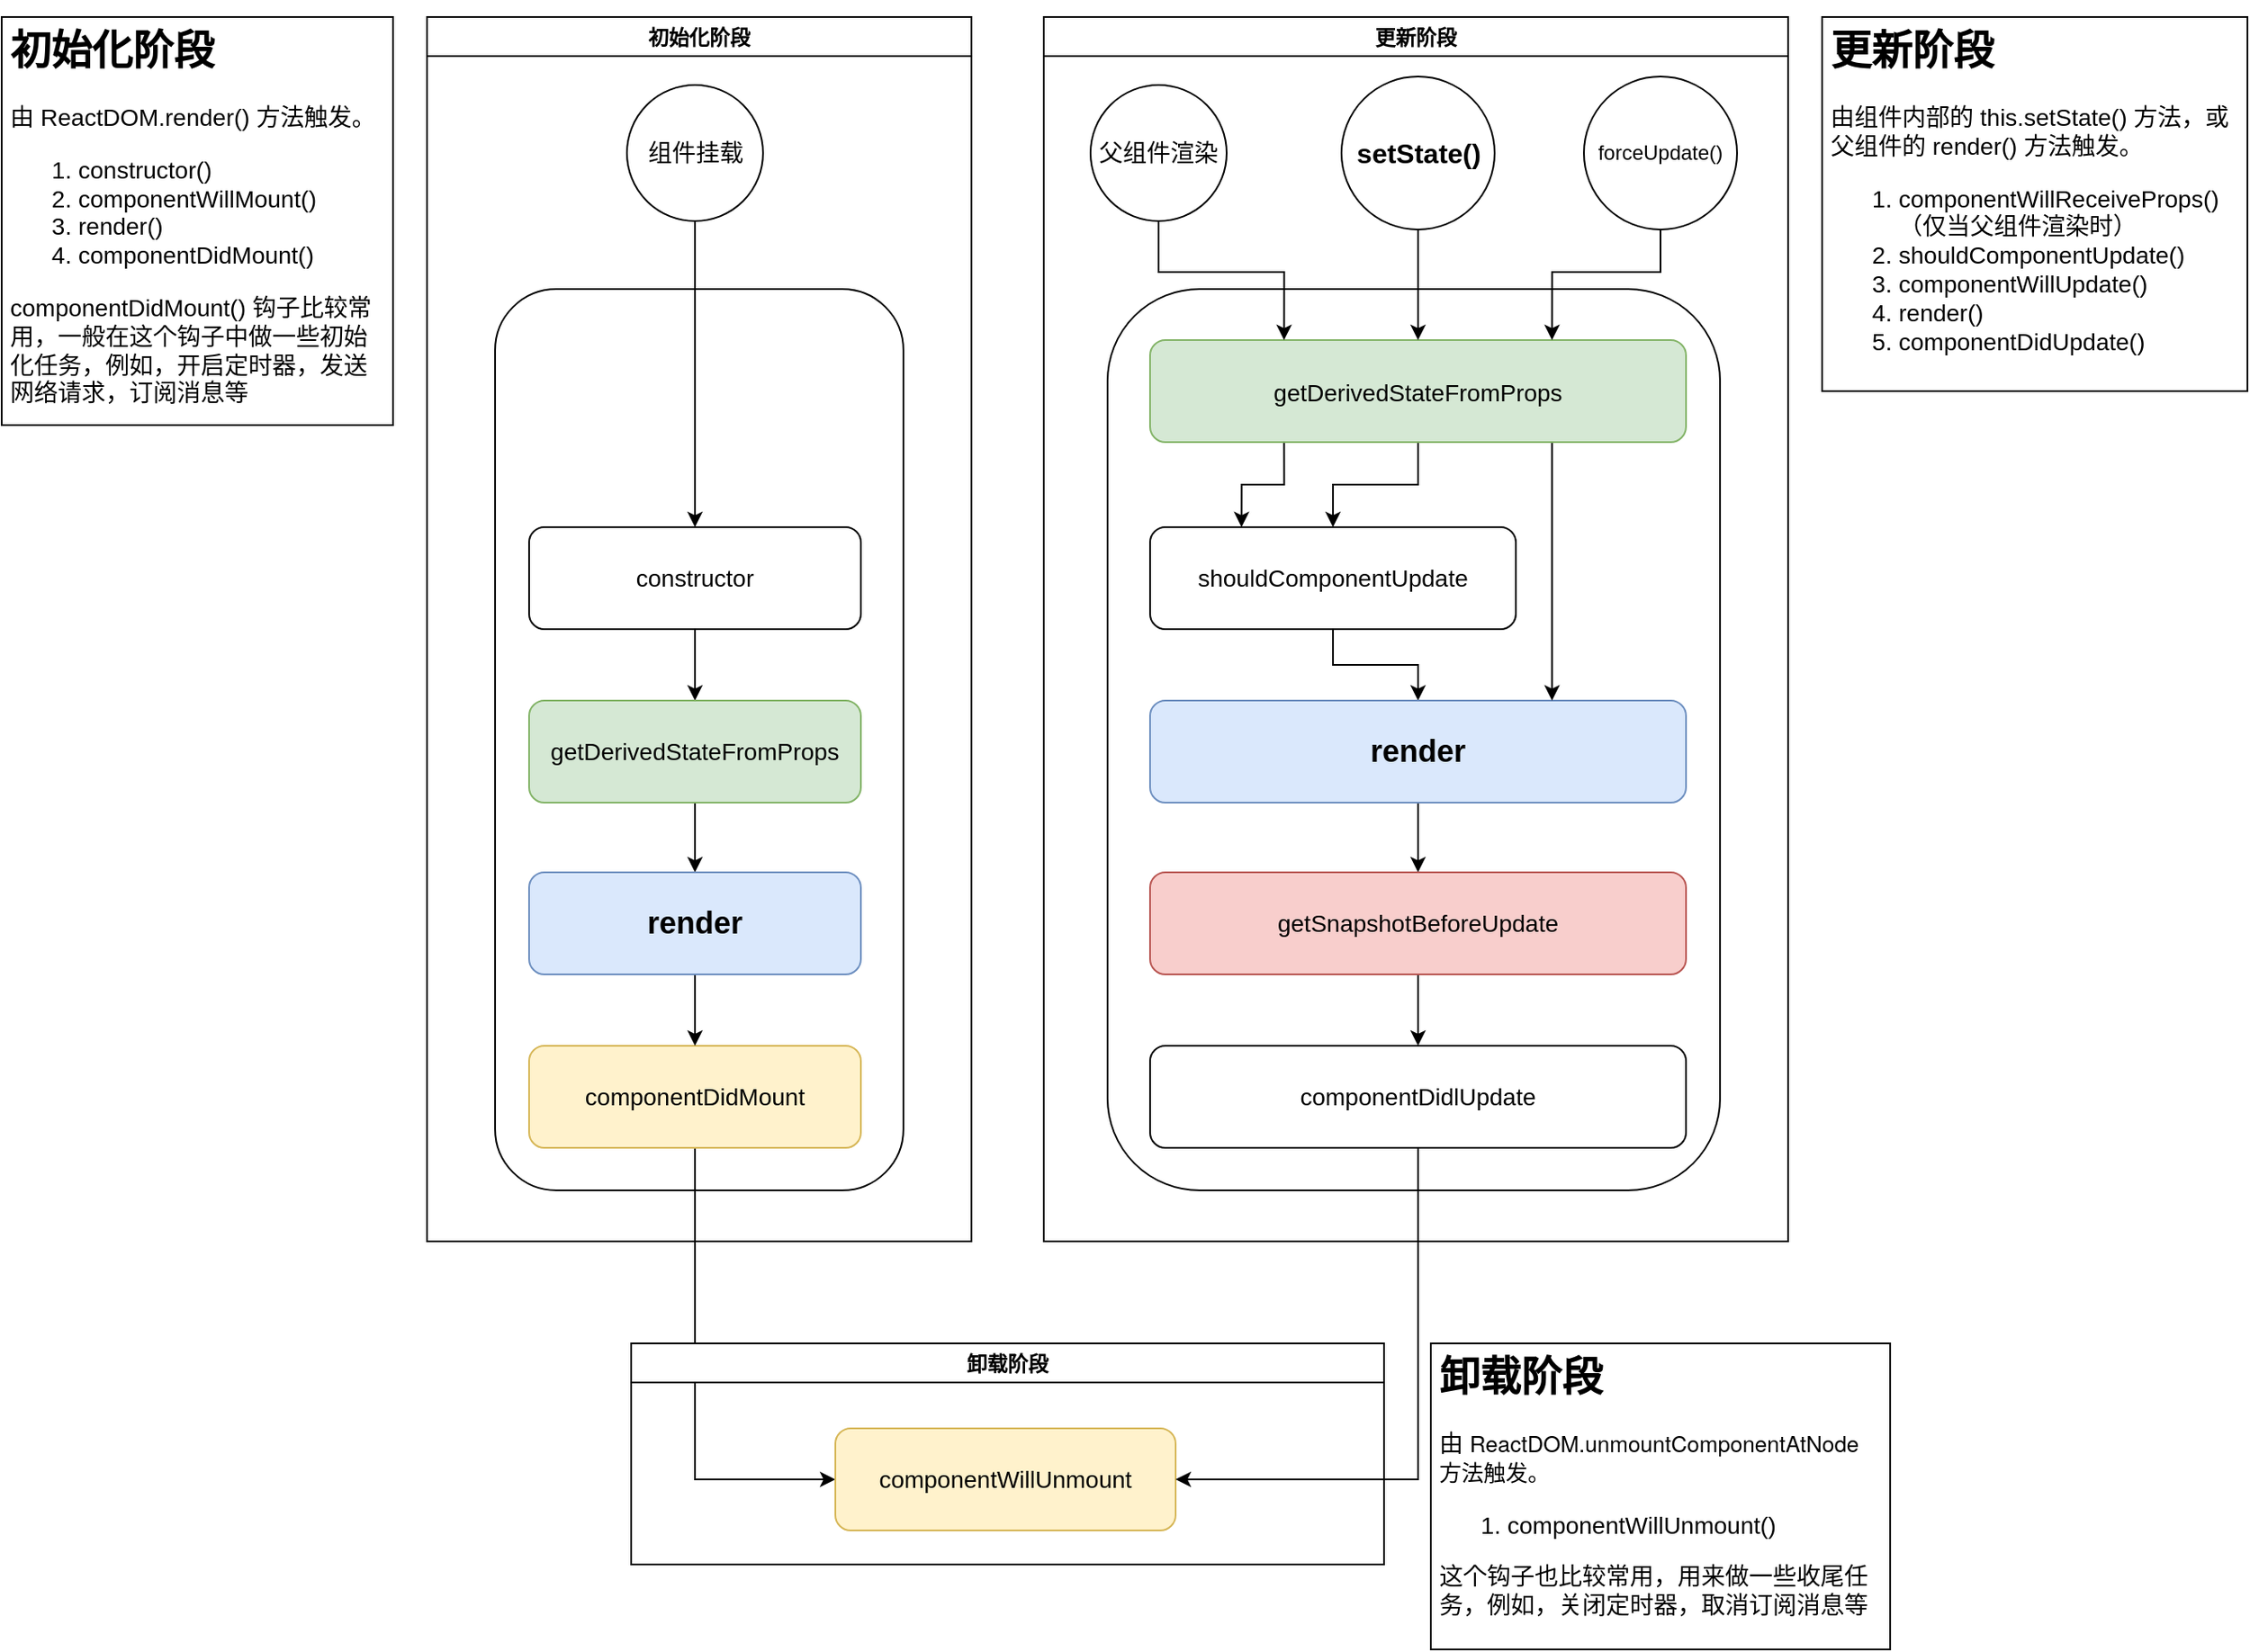 <mxfile version="20.3.0" type="device"><diagram id="myqxJz-ZuBlAK1siPi6z" name="第 1 页"><mxGraphModel dx="1773" dy="1757" grid="1" gridSize="10" guides="1" tooltips="1" connect="1" arrows="1" fold="1" page="1" pageScale="1" pageWidth="827" pageHeight="1169" math="0" shadow="0"><root><mxCell id="0"/><mxCell id="1" parent="0"/><mxCell id="4iC-mzNtUYaDeOyVely5-1" value="" style="rounded=1;whiteSpace=wrap;html=1;fontSize=14;" parent="1" vertex="1"><mxGeometry x="80" y="160" width="240" height="530" as="geometry"/></mxCell><mxCell id="4iC-mzNtUYaDeOyVely5-2" value="" style="rounded=1;whiteSpace=wrap;html=1;fontSize=14;" parent="1" vertex="1"><mxGeometry x="440" y="160" width="360" height="530" as="geometry"/></mxCell><mxCell id="4iC-mzNtUYaDeOyVely5-10" style="edgeStyle=orthogonalEdgeStyle;rounded=0;orthogonalLoop=1;jettySize=auto;html=1;fontSize=14;" parent="1" source="4iC-mzNtUYaDeOyVely5-5" target="4iC-mzNtUYaDeOyVely5-6" edge="1"><mxGeometry relative="1" as="geometry"/></mxCell><mxCell id="4iC-mzNtUYaDeOyVely5-5" value="constructor" style="rounded=1;whiteSpace=wrap;html=1;fontStyle=0;fontSize=14;labelBackgroundColor=none;" parent="1" vertex="1"><mxGeometry x="100" y="300" width="195" height="60" as="geometry"/></mxCell><mxCell id="4iC-mzNtUYaDeOyVely5-34" style="edgeStyle=orthogonalEdgeStyle;rounded=0;orthogonalLoop=1;jettySize=auto;html=1;entryX=0.5;entryY=0;entryDx=0;entryDy=0;fontSize=14;" parent="1" source="4iC-mzNtUYaDeOyVely5-6" target="4iC-mzNtUYaDeOyVely5-30" edge="1"><mxGeometry relative="1" as="geometry"/></mxCell><mxCell id="4iC-mzNtUYaDeOyVely5-6" value="&lt;span style=&quot;text-align: start;&quot;&gt;getDerivedStateFromProps&lt;/span&gt;" style="rounded=1;whiteSpace=wrap;html=1;fontSize=14;fillColor=#d5e8d4;strokeColor=#82b366;" parent="1" vertex="1"><mxGeometry x="100" y="402" width="195" height="60" as="geometry"/></mxCell><mxCell id="4iC-mzNtUYaDeOyVely5-12" style="edgeStyle=orthogonalEdgeStyle;rounded=0;orthogonalLoop=1;jettySize=auto;html=1;entryX=0;entryY=0.5;entryDx=0;entryDy=0;exitX=0.5;exitY=1;exitDx=0;exitDy=0;fontSize=14;" parent="1" source="4iC-mzNtUYaDeOyVely5-7" target="4iC-mzNtUYaDeOyVely5-8" edge="1"><mxGeometry relative="1" as="geometry"/></mxCell><mxCell id="4iC-mzNtUYaDeOyVely5-7" value="componentDidMount" style="rounded=1;whiteSpace=wrap;html=1;fontSize=14;fillColor=#fff2cc;strokeColor=#d6b656;" parent="1" vertex="1"><mxGeometry x="100" y="605" width="195" height="60" as="geometry"/></mxCell><mxCell id="4iC-mzNtUYaDeOyVely5-8" value="componentWillUnmount" style="rounded=1;whiteSpace=wrap;html=1;fontSize=14;fillColor=#fff2cc;strokeColor=#d6b656;" parent="1" vertex="1"><mxGeometry x="280" y="830" width="200" height="60" as="geometry"/></mxCell><mxCell id="4iC-mzNtUYaDeOyVely5-15" style="edgeStyle=orthogonalEdgeStyle;rounded=0;orthogonalLoop=1;jettySize=auto;html=1;entryX=0.5;entryY=0;entryDx=0;entryDy=0;fontSize=14;" parent="1" source="4iC-mzNtUYaDeOyVely5-14" target="4iC-mzNtUYaDeOyVely5-5" edge="1"><mxGeometry relative="1" as="geometry"/></mxCell><mxCell id="4iC-mzNtUYaDeOyVely5-14" value="组件挂载" style="ellipse;whiteSpace=wrap;html=1;aspect=fixed;fontSize=14;fontStyle=0" parent="1" vertex="1"><mxGeometry x="157.5" y="40" width="80" height="80" as="geometry"/></mxCell><mxCell id="4iC-mzNtUYaDeOyVely5-22" style="edgeStyle=orthogonalEdgeStyle;rounded=0;orthogonalLoop=1;jettySize=auto;html=1;entryX=0.5;entryY=0;entryDx=0;entryDy=0;fontSize=14;" parent="1" source="4iC-mzNtUYaDeOyVely5-19" target="4iC-mzNtUYaDeOyVely5-21" edge="1"><mxGeometry relative="1" as="geometry"/></mxCell><mxCell id="4iC-mzNtUYaDeOyVely5-19" value="shouldComponentUpdate" style="rounded=1;whiteSpace=wrap;html=1;fontSize=14;fontFamily=Helvetica;" parent="1" vertex="1"><mxGeometry x="465" y="300" width="215" height="60" as="geometry"/></mxCell><mxCell id="4iC-mzNtUYaDeOyVely5-32" style="edgeStyle=orthogonalEdgeStyle;rounded=0;orthogonalLoop=1;jettySize=auto;html=1;entryX=0.5;entryY=0;entryDx=0;entryDy=0;fontSize=14;" parent="1" source="4iC-mzNtUYaDeOyVely5-21" target="4iC-mzNtUYaDeOyVely5-31" edge="1"><mxGeometry relative="1" as="geometry"/></mxCell><mxCell id="4iC-mzNtUYaDeOyVely5-21" value="render" style="rounded=1;whiteSpace=wrap;html=1;fontSize=18;fontStyle=1;fillColor=#dae8fc;strokeColor=#6c8ebf;" parent="1" vertex="1"><mxGeometry x="465" y="402" width="315" height="60" as="geometry"/></mxCell><mxCell id="4iC-mzNtUYaDeOyVely5-25" style="edgeStyle=orthogonalEdgeStyle;rounded=0;orthogonalLoop=1;jettySize=auto;html=1;entryX=1;entryY=0.5;entryDx=0;entryDy=0;exitX=0.5;exitY=1;exitDx=0;exitDy=0;fontSize=14;" parent="1" source="4iC-mzNtUYaDeOyVely5-23" target="4iC-mzNtUYaDeOyVely5-8" edge="1"><mxGeometry relative="1" as="geometry"/></mxCell><mxCell id="4iC-mzNtUYaDeOyVely5-23" value="componentDidlUpdate" style="rounded=1;whiteSpace=wrap;html=1;fontSize=14;" parent="1" vertex="1"><mxGeometry x="465" y="605" width="315" height="60" as="geometry"/></mxCell><mxCell id="4iC-mzNtUYaDeOyVely5-35" style="edgeStyle=orthogonalEdgeStyle;rounded=0;orthogonalLoop=1;jettySize=auto;html=1;entryX=0.5;entryY=0;entryDx=0;entryDy=0;fontSize=14;" parent="1" source="4iC-mzNtUYaDeOyVely5-30" target="4iC-mzNtUYaDeOyVely5-7" edge="1"><mxGeometry relative="1" as="geometry"/></mxCell><mxCell id="4iC-mzNtUYaDeOyVely5-30" value="render" style="rounded=1;whiteSpace=wrap;html=1;fontSize=18;fontStyle=1;fillColor=#dae8fc;strokeColor=#6c8ebf;" parent="1" vertex="1"><mxGeometry x="100" y="503" width="195" height="60" as="geometry"/></mxCell><mxCell id="4iC-mzNtUYaDeOyVely5-33" style="edgeStyle=orthogonalEdgeStyle;rounded=0;orthogonalLoop=1;jettySize=auto;html=1;entryX=0.5;entryY=0;entryDx=0;entryDy=0;fontSize=14;" parent="1" source="4iC-mzNtUYaDeOyVely5-31" target="4iC-mzNtUYaDeOyVely5-23" edge="1"><mxGeometry relative="1" as="geometry"/></mxCell><mxCell id="4iC-mzNtUYaDeOyVely5-31" value="getSnapshotBeforeUpdate" style="rounded=1;whiteSpace=wrap;html=1;fontSize=14;fontStyle=0;fillColor=#f8cecc;strokeColor=#b85450;" parent="1" vertex="1"><mxGeometry x="465" y="503" width="315" height="60" as="geometry"/></mxCell><mxCell id="4iC-mzNtUYaDeOyVely5-41" style="edgeStyle=orthogonalEdgeStyle;rounded=0;orthogonalLoop=1;jettySize=auto;html=1;entryX=0.5;entryY=0;entryDx=0;entryDy=0;fontSize=14;" parent="1" source="4iC-mzNtUYaDeOyVely5-40" target="4iC-mzNtUYaDeOyVely5-19" edge="1"><mxGeometry relative="1" as="geometry"/></mxCell><mxCell id="cZkxxfO49qLtWr0xb4W9-5" style="edgeStyle=orthogonalEdgeStyle;rounded=0;orthogonalLoop=1;jettySize=auto;html=1;entryX=0.75;entryY=0;entryDx=0;entryDy=0;exitX=0.75;exitY=1;exitDx=0;exitDy=0;" edge="1" parent="1" source="4iC-mzNtUYaDeOyVely5-40" target="4iC-mzNtUYaDeOyVely5-21"><mxGeometry relative="1" as="geometry"/></mxCell><mxCell id="cZkxxfO49qLtWr0xb4W9-6" style="edgeStyle=orthogonalEdgeStyle;rounded=0;orthogonalLoop=1;jettySize=auto;html=1;entryX=0.25;entryY=0;entryDx=0;entryDy=0;exitX=0.25;exitY=1;exitDx=0;exitDy=0;" edge="1" parent="1" source="4iC-mzNtUYaDeOyVely5-40" target="4iC-mzNtUYaDeOyVely5-19"><mxGeometry relative="1" as="geometry"/></mxCell><mxCell id="4iC-mzNtUYaDeOyVely5-40" value="&lt;p style=&quot;margin: 0px; font-variant-numeric: normal; font-variant-east-asian: normal; font-stretch: normal; font-size: 14px; line-height: normal; text-align: start;&quot; class=&quot;p1&quot;&gt;getDerivedStateFromProps&lt;/p&gt;" style="rounded=1;whiteSpace=wrap;html=1;fontSize=14;fontFamily=Helvetica;fillColor=#d5e8d4;strokeColor=#82b366;" parent="1" vertex="1"><mxGeometry x="465" y="190" width="315" height="60" as="geometry"/></mxCell><mxCell id="eCwo6he0JkeuYkAJqDey-2" value="卸载阶段" style="swimlane;" parent="1" vertex="1"><mxGeometry x="160" y="780" width="442.5" height="130" as="geometry"><mxRectangle x="170" y="690" width="140" height="30" as="alternateBounds"/></mxGeometry></mxCell><mxCell id="eCwo6he0JkeuYkAJqDey-3" value="初始化阶段" style="swimlane;" parent="1" vertex="1"><mxGeometry x="40" width="320" height="720" as="geometry"><mxRectangle x="170" y="690" width="140" height="30" as="alternateBounds"/></mxGeometry></mxCell><mxCell id="eCwo6he0JkeuYkAJqDey-4" value="更新阶段" style="swimlane;" parent="1" vertex="1"><mxGeometry x="402.5" width="437.5" height="720" as="geometry"><mxRectangle x="170" y="690" width="140" height="30" as="alternateBounds"/></mxGeometry></mxCell><mxCell id="4iC-mzNtUYaDeOyVely5-16" value="setState()" style="ellipse;whiteSpace=wrap;html=1;aspect=fixed;fontStyle=1;fontSize=16;" parent="eCwo6he0JkeuYkAJqDey-4" vertex="1"><mxGeometry x="175" y="35" width="90" height="90" as="geometry"/></mxCell><mxCell id="4iC-mzNtUYaDeOyVely5-36" value="forceUpdate()" style="ellipse;html=1;aspect=fixed;fontStyle=0;fontSize=12;whiteSpace=wrap;" parent="eCwo6he0JkeuYkAJqDey-4" vertex="1"><mxGeometry x="317.5" y="35" width="90" height="90" as="geometry"/></mxCell><mxCell id="4iC-mzNtUYaDeOyVely5-38" value="父组件渲染" style="ellipse;whiteSpace=wrap;html=1;aspect=fixed;fontSize=14;" parent="eCwo6he0JkeuYkAJqDey-4" vertex="1"><mxGeometry x="27.5" y="40" width="80" height="80" as="geometry"/></mxCell><mxCell id="eCwo6he0JkeuYkAJqDey-5" value="&lt;h1&gt;初始化阶段&lt;/h1&gt;&lt;p style=&quot;font-size: 14px;&quot;&gt;&lt;font style=&quot;font-size: 14px;&quot;&gt;由 ReactDOM.render() 方法触发。&lt;/font&gt;&lt;/p&gt;&lt;p style=&quot;font-size: 14px;&quot;&gt;&lt;/p&gt;&lt;ol style=&quot;font-size: 14px;&quot;&gt;&lt;li style=&quot;&quot;&gt;&lt;font style=&quot;font-size: 14px;&quot;&gt;constructor()&lt;/font&gt;&lt;/li&gt;&lt;li style=&quot;&quot;&gt;&lt;font style=&quot;font-size: 14px;&quot;&gt;componentWillMount()&lt;/font&gt;&lt;/li&gt;&lt;li style=&quot;&quot;&gt;&lt;font style=&quot;font-size: 14px;&quot;&gt;render()&lt;/font&gt;&lt;/li&gt;&lt;li style=&quot;&quot;&gt;&lt;font style=&quot;font-size: 14px;&quot;&gt;componentDidMount()&lt;/font&gt;&lt;/li&gt;&lt;/ol&gt;&lt;span style=&quot;font-size: 14px;&quot;&gt;componentDidMount() 钩子比较常用，一般在这个钩子中做一些初始化任务，例如，开启定时器，发送网络请求，订阅消息等&lt;/span&gt;&lt;p&gt;&lt;/p&gt;" style="text;html=1;strokeColor=default;fillColor=none;spacing=5;spacingTop=-20;whiteSpace=wrap;overflow=hidden;rounded=0;" parent="1" vertex="1"><mxGeometry x="-210" width="230" height="240" as="geometry"/></mxCell><mxCell id="eCwo6he0JkeuYkAJqDey-6" value="&lt;h1&gt;更新阶段&lt;/h1&gt;&lt;p style=&quot;font-size: 14px;&quot;&gt;&lt;font style=&quot;font-size: 14px;&quot;&gt;由组件内部的 this.setState() 方法，或父组件的 render() 方法触发。&lt;/font&gt;&lt;/p&gt;&lt;p style=&quot;font-size: 14px;&quot;&gt;&lt;/p&gt;&lt;ol style=&quot;font-size: 14px;&quot;&gt;&lt;li style=&quot;&quot;&gt;&lt;font style=&quot;font-size: 14px;&quot;&gt;componentWillReceiveProps() （仅当父组件渲染时）&lt;/font&gt;&lt;/li&gt;&lt;li style=&quot;&quot;&gt;&lt;font style=&quot;font-size: 14px;&quot;&gt;shouldComponentUpdate()&lt;/font&gt;&lt;/li&gt;&lt;li style=&quot;&quot;&gt;&lt;font style=&quot;font-size: 14px;&quot;&gt;componentWillUpdate()&lt;/font&gt;&lt;/li&gt;&lt;li style=&quot;&quot;&gt;&lt;font style=&quot;font-size: 14px;&quot;&gt;render()&lt;/font&gt;&lt;/li&gt;&lt;li style=&quot;&quot;&gt;&lt;font style=&quot;font-size: 14px;&quot;&gt;componentDidUpdate()&lt;/font&gt;&lt;/li&gt;&lt;/ol&gt;&lt;p&gt;&lt;/p&gt;" style="text;html=1;strokeColor=default;fillColor=none;spacing=5;spacingTop=-20;whiteSpace=wrap;overflow=hidden;rounded=0;" parent="1" vertex="1"><mxGeometry x="860" width="250" height="220" as="geometry"/></mxCell><mxCell id="eCwo6he0JkeuYkAJqDey-7" value="&lt;h1&gt;卸载阶段&lt;/h1&gt;&lt;p style=&quot;font-size: 14px;&quot;&gt;&lt;font style=&quot;font-size: 14px;&quot;&gt;由&amp;nbsp;&lt;/font&gt;&lt;span style=&quot;font-family: &amp;quot;Helvetica Neue&amp;quot;; font-size: 13px; background-color: initial;&quot;&gt;ReactDOM.unmountComponentAtNode 方法触发。&lt;/span&gt;&lt;/p&gt;&lt;p style=&quot;font-size: 14px;&quot;&gt;&lt;/p&gt;&lt;ol style=&quot;font-size: 14px;&quot;&gt;&lt;li style=&quot;&quot;&gt;&lt;font style=&quot;font-size: 14px;&quot;&gt;componentWillUnmount()&lt;/font&gt;&lt;/li&gt;&lt;/ol&gt;&lt;div&gt;&lt;span style=&quot;font-size: 14px;&quot;&gt;这个钩子也比较常用，用来做一些收尾任务，例如，关闭定时器，取消订阅消息等&lt;/span&gt;&lt;/div&gt;&lt;p&gt;&lt;/p&gt;" style="text;html=1;strokeColor=default;fillColor=none;spacing=5;spacingTop=-20;whiteSpace=wrap;overflow=hidden;rounded=0;" parent="1" vertex="1"><mxGeometry x="630" y="780" width="270" height="180" as="geometry"/></mxCell><mxCell id="cZkxxfO49qLtWr0xb4W9-2" style="edgeStyle=orthogonalEdgeStyle;rounded=0;orthogonalLoop=1;jettySize=auto;html=1;entryX=0.5;entryY=0;entryDx=0;entryDy=0;" edge="1" parent="1" source="4iC-mzNtUYaDeOyVely5-16" target="4iC-mzNtUYaDeOyVely5-40"><mxGeometry relative="1" as="geometry"/></mxCell><mxCell id="cZkxxfO49qLtWr0xb4W9-3" style="edgeStyle=orthogonalEdgeStyle;rounded=0;orthogonalLoop=1;jettySize=auto;html=1;entryX=0.75;entryY=0;entryDx=0;entryDy=0;" edge="1" parent="1" source="4iC-mzNtUYaDeOyVely5-36" target="4iC-mzNtUYaDeOyVely5-40"><mxGeometry relative="1" as="geometry"><Array as="points"><mxPoint x="765" y="150"/><mxPoint x="701" y="150"/></Array></mxGeometry></mxCell><mxCell id="cZkxxfO49qLtWr0xb4W9-4" style="edgeStyle=orthogonalEdgeStyle;rounded=0;orthogonalLoop=1;jettySize=auto;html=1;entryX=0.25;entryY=0;entryDx=0;entryDy=0;" edge="1" parent="1" source="4iC-mzNtUYaDeOyVely5-38" target="4iC-mzNtUYaDeOyVely5-40"><mxGeometry relative="1" as="geometry"><Array as="points"><mxPoint x="470" y="150"/><mxPoint x="544" y="150"/></Array></mxGeometry></mxCell></root></mxGraphModel></diagram></mxfile>